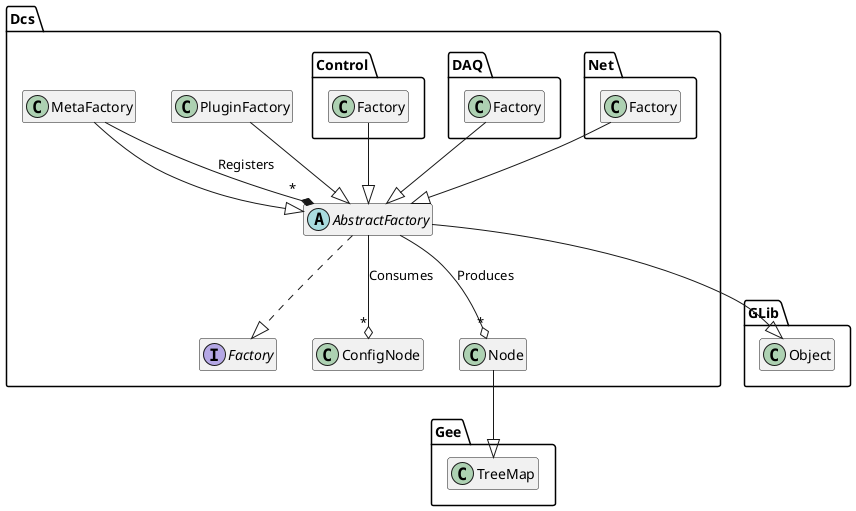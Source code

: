 @startuml

hide class fields
hide class methods
hide abstract fields
hide abstract methods
hide interface fields
hide interface methods

namespace Dcs {
  interface Factory
  abstract class AbstractFactory
  class ConfigNode
  class Node
  class PluginFactory
  class MetaFactory
  namespace Net {
    class Factory
  }
  namespace DAQ {
    class Factory
  }
  namespace Control {
    class Factory
  }
}

Dcs.AbstractFactory --|> GLib.Object
Dcs.AbstractFactory ..|> Dcs.Factory
Dcs.AbstractFactory --o "*" Dcs.ConfigNode : Consumes
Dcs.AbstractFactory --o "*" Dcs.Node : Produces
Dcs.Net.Factory --|> Dcs.AbstractFactory
Dcs.DAQ.Factory --|> Dcs.AbstractFactory
Dcs.Control.Factory --|> Dcs.AbstractFactory
Dcs.PluginFactory --|> Dcs.AbstractFactory
Dcs.MetaFactory --|> Dcs.AbstractFactory
Dcs.MetaFactory --* "*" Dcs.AbstractFactory : Registers
Dcs.Node --|> Gee.TreeMap

@enduml
